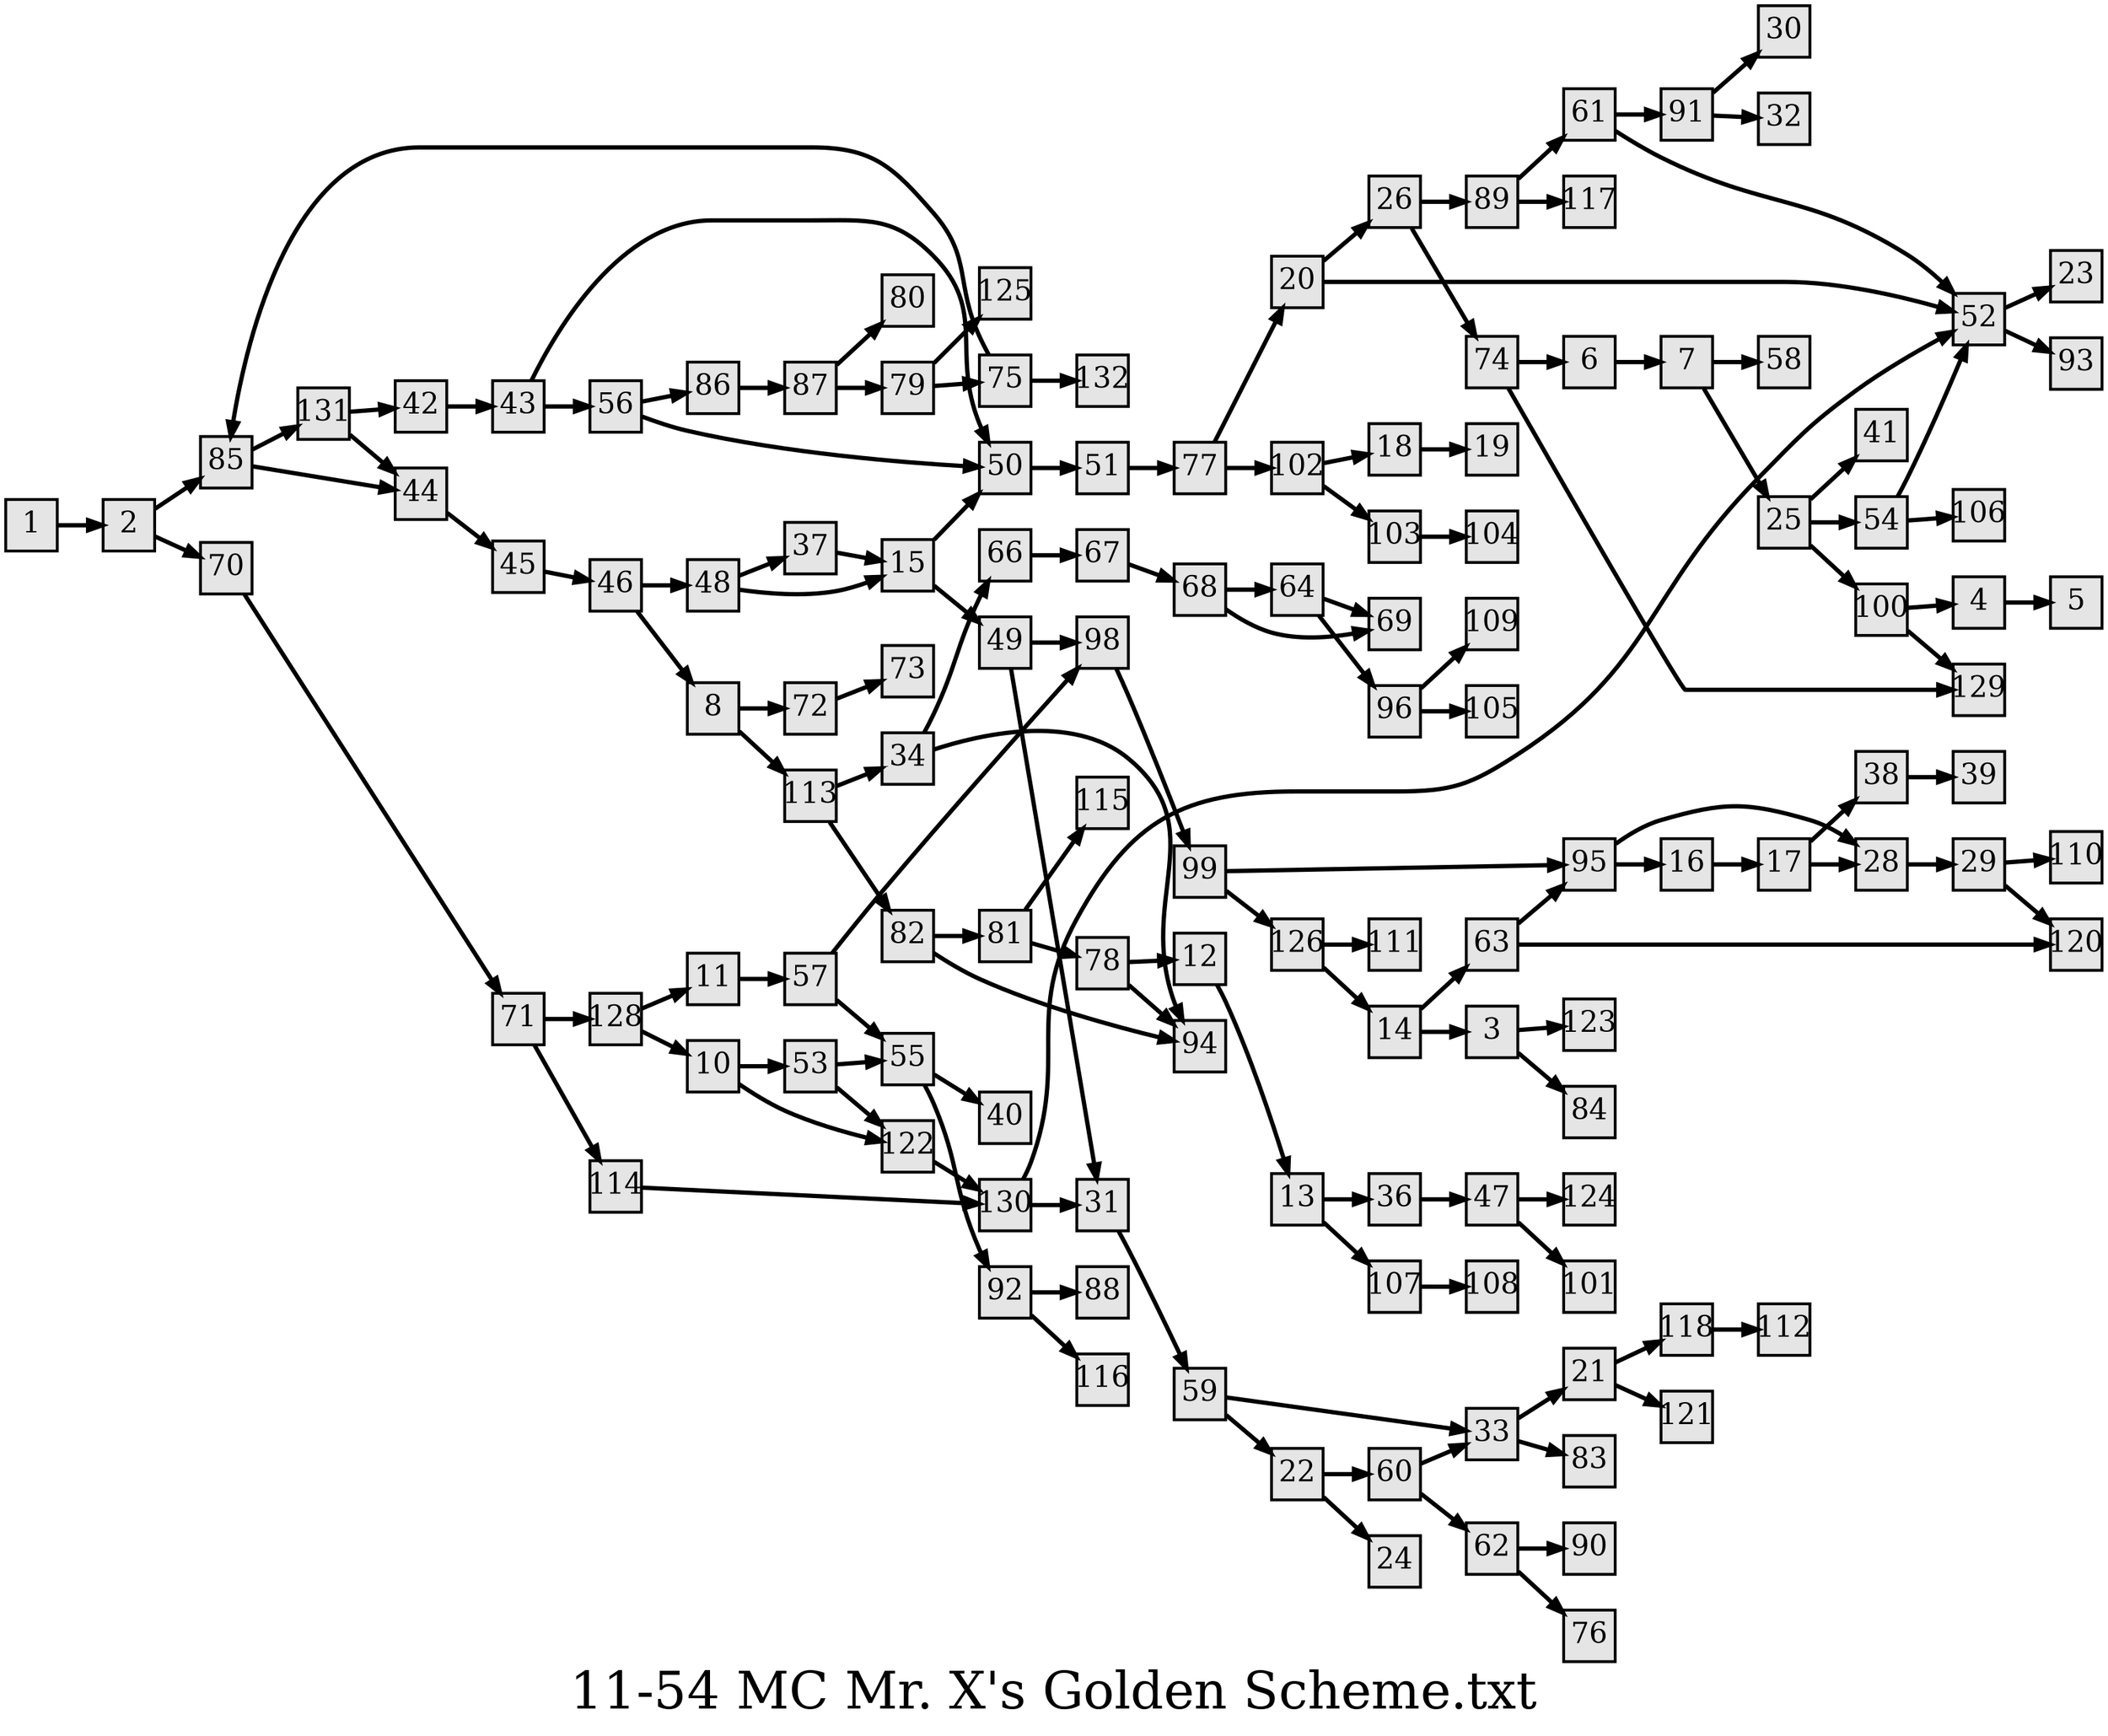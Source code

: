 digraph g{
  graph [ label="11-54 MC Mr. X's Golden Scheme.txt" rankdir=LR, ordering=out, fontsize=36, nodesep="0.35", ranksep="0.45"];
  node  [shape=rect, penwidth=2, fontsize=20, style=filled, fillcolor=grey90, margin="0,0", labelfloat=true, regular=true, fixedsize=true];
  edge  [labelfloat=true, penwidth=3, fontsize=12];
  1 -> 2;
  2 -> 85;
  2 -> 70;
  3 -> 123;
  3 -> 84;
  4 -> 5;
  6 -> 7;
  7 -> 58;
  7 -> 25;
  8 -> 72;
  8 -> 113;
  10 -> 53;
  10 -> 122;
  11 -> 57;
  12 -> 13;
  13 -> 36;
  13 -> 107;
  14 -> 63;
  14 -> 3;
  15 -> 50;
  15 -> 49;
  16 -> 17;
  17 -> 38;
  17 -> 28;
  18 -> 19;
  20 -> 26;
  20 -> 52;
  21 -> 118;
  21 -> 121;
  22 -> 60;
  22 -> 24;
  25 -> 54;
  25 -> 41;
  25 -> 100;
  26 -> 89;
  26 -> 74;
  28 -> 29;
  29 -> 110;
  29 -> 120;
  31 -> 59;
  33 -> 21;
  33 -> 83;
  34 -> 66;
  34 -> 94;
  36 -> 47;
  37 -> 15;
  38 -> 39;
  42 -> 43;
  43 -> 50;
  43 -> 56;
  44 -> 45;
  45 -> 46;
  46 -> 48;
  46 -> 8;
  47 -> 124;
  47 -> 101;
  48 -> 37;
  48 -> 15;
  49 -> 98;
  49 -> 31;
  50 -> 51;
  51 -> 77;
  52 -> 23;
  52 -> 93;
  53 -> 55;
  53 -> 122;
  54 -> 52;
  54 -> 106;
  55 -> 40;
  55 -> 92;
  56 -> 86;
  56 -> 50;
  57 -> 98;
  57 -> 55;
  59 -> 33;
  59 -> 22;
  60 -> 33;
  60 -> 62;
  61 -> 91;
  61 -> 52;
  62 -> 90;
  62 -> 76;
  63 -> 95;
  63 -> 120;
  64 -> 69;
  64 -> 96;
  66 -> 67;
  67 -> 68;
  68 -> 64;
  68 -> 69;
  70 -> 71;
  71 -> 128;
  71 -> 114;
  72 -> 73;
  74 -> 6;
  74 -> 129;
  75 -> 85;
  75 -> 132;
  77 -> 20;
  77 -> 102;
  78 -> 12;
  78 -> 94;
  79 -> 125;
  79 -> 75;
  81 -> 78;
  81 -> 115;
  82 -> 81;
  82 -> 94;
  85 -> 131;
  85 -> 44;
  86 -> 87;
  87 -> 80;
  87 -> 79;
  89 -> 61;
  89 -> 117;
  91 -> 30;
  91 -> 32;
  92 -> 88;
  92 -> 116;
  95 -> 28;
  95 -> 16;
  96 -> 109;
  96 -> 105;
  98 -> 99;
  99 -> 95;
  99 -> 126;
  100 -> 4;
  100 -> 129;
  102 -> 18;
  102 -> 103;
  103 -> 104;
  107 -> 108;
  113 -> 34;
  113 -> 82;
  114 -> 130;
  118 -> 112;
  122 -> 130;
  126 -> 14;
  126 -> 111;
  128 -> 11;
  128 -> 10;
  130 -> 52;
  130 -> 31;
  131 -> 42;
  131 -> 44;
}

